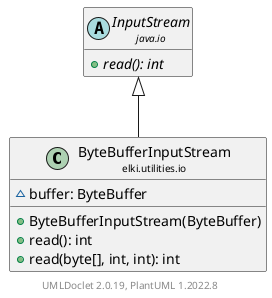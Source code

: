 @startuml
    remove .*\.(Instance|Par|Parameterizer|Factory)$
    set namespaceSeparator none
    hide empty fields
    hide empty methods

    class "<size:14>ByteBufferInputStream\n<size:10>elki.utilities.io" as elki.utilities.io.ByteBufferInputStream [[ByteBufferInputStream.html]] {
        ~buffer: ByteBuffer
        +ByteBufferInputStream(ByteBuffer)
        +read(): int
        +read(byte[], int, int): int
    }

    abstract class "<size:14>InputStream\n<size:10>java.io" as java.io.InputStream {
        {abstract} +read(): int
    }

    java.io.InputStream <|-- elki.utilities.io.ByteBufferInputStream

    center footer UMLDoclet 2.0.19, PlantUML 1.2022.8
@enduml
